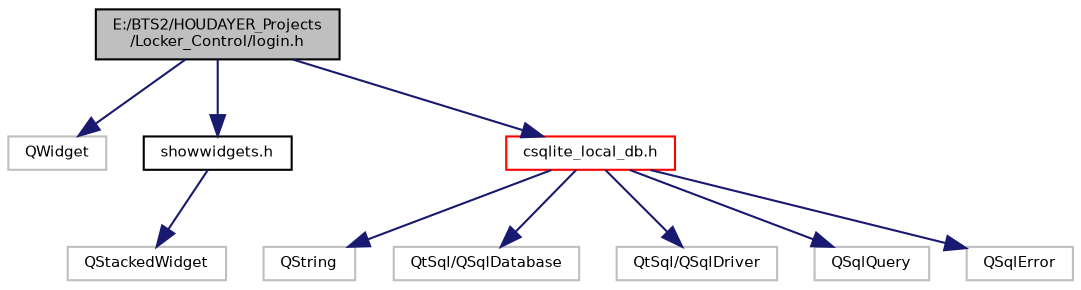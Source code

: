 digraph "E:/BTS2/HOUDAYER_Projects/Locker_Control/login.h"
{
 // INTERACTIVE_SVG=YES
  bgcolor="transparent";
  edge [fontname="Helvetica",fontsize="7",labelfontname="Helvetica",labelfontsize="7"];
  node [fontname="Helvetica",fontsize="7",shape=record];
  Node1 [label="E:/BTS2/HOUDAYER_Projects\l/Locker_Control/login.h",height=0.2,width=0.4,color="black", fillcolor="grey75", style="filled", fontcolor="black"];
  Node1 -> Node2 [color="midnightblue",fontsize="7",style="solid",fontname="Helvetica"];
  Node2 [label="QWidget",height=0.2,width=0.4,color="grey75"];
  Node1 -> Node3 [color="midnightblue",fontsize="7",style="solid",fontname="Helvetica"];
  Node3 [label="showwidgets.h",height=0.2,width=0.4,color="black",URL="$showwidgets_8h.html"];
  Node3 -> Node4 [color="midnightblue",fontsize="7",style="solid",fontname="Helvetica"];
  Node4 [label="QStackedWidget",height=0.2,width=0.4,color="grey75"];
  Node1 -> Node5 [color="midnightblue",fontsize="7",style="solid",fontname="Helvetica"];
  Node5 [label="csqlite_local_db.h",height=0.2,width=0.4,color="red",URL="$csqlite__local__db_8h.html"];
  Node5 -> Node6 [color="midnightblue",fontsize="7",style="solid",fontname="Helvetica"];
  Node6 [label="QString",height=0.2,width=0.4,color="grey75"];
  Node5 -> Node7 [color="midnightblue",fontsize="7",style="solid",fontname="Helvetica"];
  Node7 [label="QtSql/QSqlDatabase",height=0.2,width=0.4,color="grey75"];
  Node5 -> Node8 [color="midnightblue",fontsize="7",style="solid",fontname="Helvetica"];
  Node8 [label="QtSql/QSqlDriver",height=0.2,width=0.4,color="grey75"];
  Node5 -> Node9 [color="midnightblue",fontsize="7",style="solid",fontname="Helvetica"];
  Node9 [label="QSqlQuery",height=0.2,width=0.4,color="grey75"];
  Node5 -> Node10 [color="midnightblue",fontsize="7",style="solid",fontname="Helvetica"];
  Node10 [label="QSqlError",height=0.2,width=0.4,color="grey75"];
}
